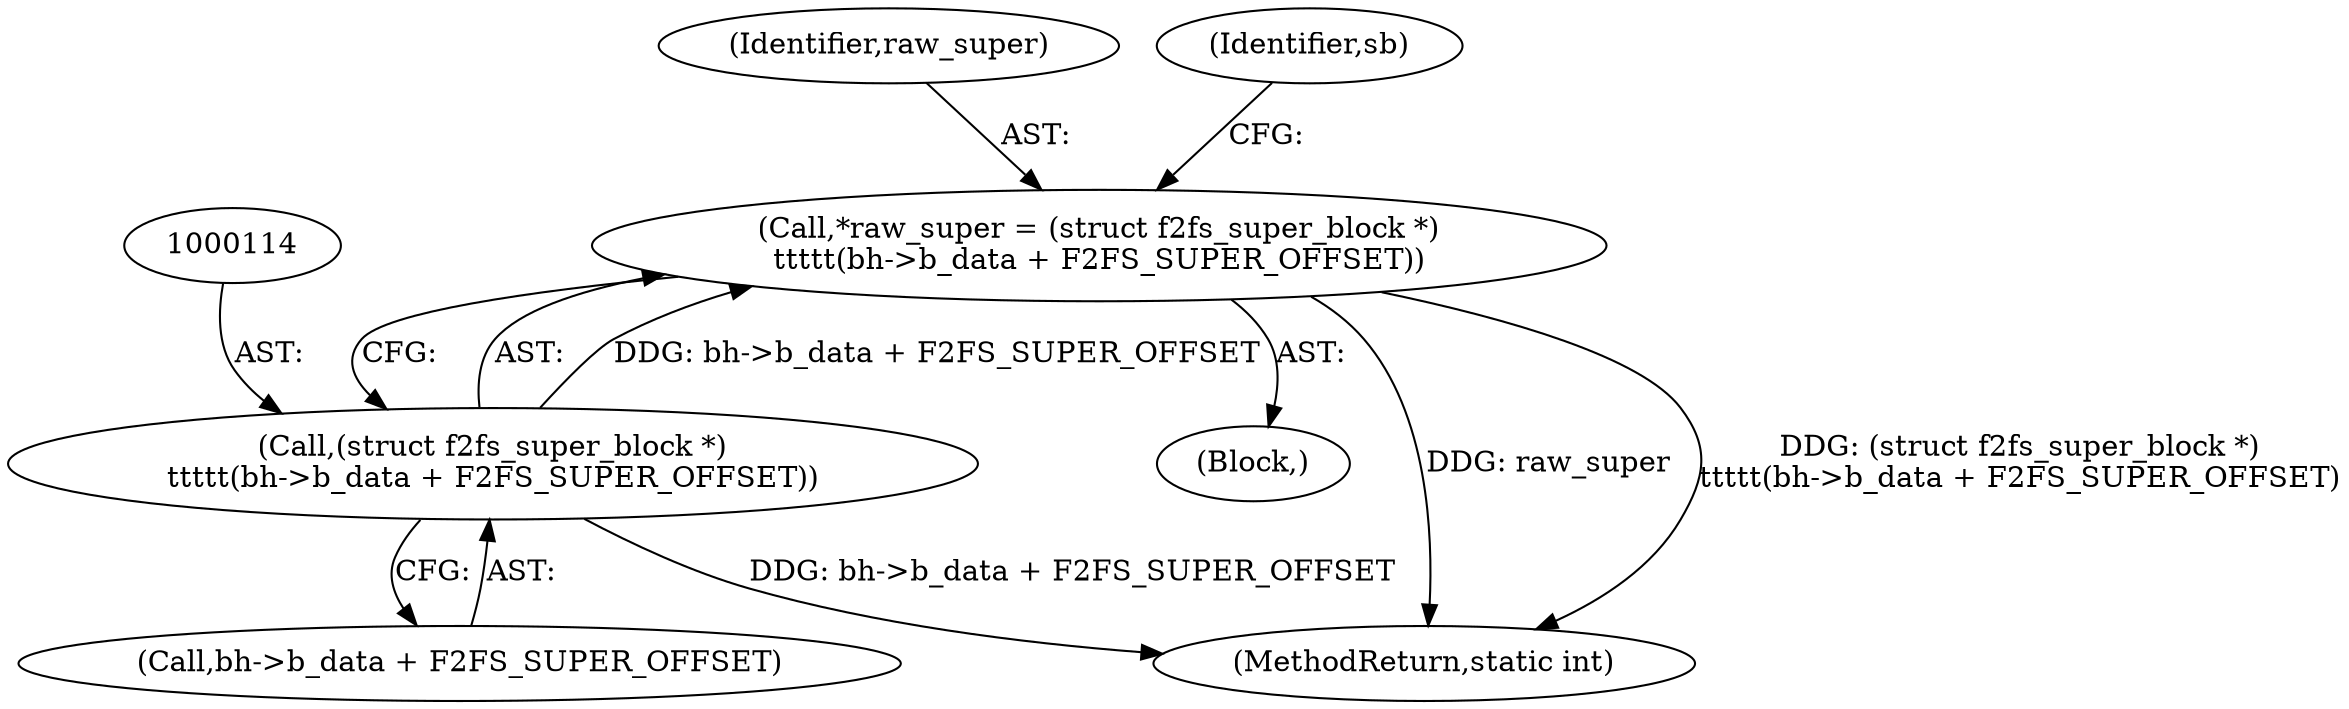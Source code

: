 digraph "0_linux_b9dd46188edc2f0d1f37328637860bb65a771124@integer" {
"1000111" [label="(Call,*raw_super = (struct f2fs_super_block *)\n\t\t\t\t\t(bh->b_data + F2FS_SUPER_OFFSET))"];
"1000113" [label="(Call,(struct f2fs_super_block *)\n\t\t\t\t\t(bh->b_data + F2FS_SUPER_OFFSET))"];
"1000109" [label="(Block,)"];
"1000111" [label="(Call,*raw_super = (struct f2fs_super_block *)\n\t\t\t\t\t(bh->b_data + F2FS_SUPER_OFFSET))"];
"1000113" [label="(Call,(struct f2fs_super_block *)\n\t\t\t\t\t(bh->b_data + F2FS_SUPER_OFFSET))"];
"1000115" [label="(Call,bh->b_data + F2FS_SUPER_OFFSET)"];
"1000314" [label="(MethodReturn,static int)"];
"1000112" [label="(Identifier,raw_super)"];
"1000122" [label="(Identifier,sb)"];
"1000111" -> "1000109"  [label="AST: "];
"1000111" -> "1000113"  [label="CFG: "];
"1000112" -> "1000111"  [label="AST: "];
"1000113" -> "1000111"  [label="AST: "];
"1000122" -> "1000111"  [label="CFG: "];
"1000111" -> "1000314"  [label="DDG: raw_super"];
"1000111" -> "1000314"  [label="DDG: (struct f2fs_super_block *)\n\t\t\t\t\t(bh->b_data + F2FS_SUPER_OFFSET)"];
"1000113" -> "1000111"  [label="DDG: bh->b_data + F2FS_SUPER_OFFSET"];
"1000113" -> "1000115"  [label="CFG: "];
"1000114" -> "1000113"  [label="AST: "];
"1000115" -> "1000113"  [label="AST: "];
"1000113" -> "1000314"  [label="DDG: bh->b_data + F2FS_SUPER_OFFSET"];
}
